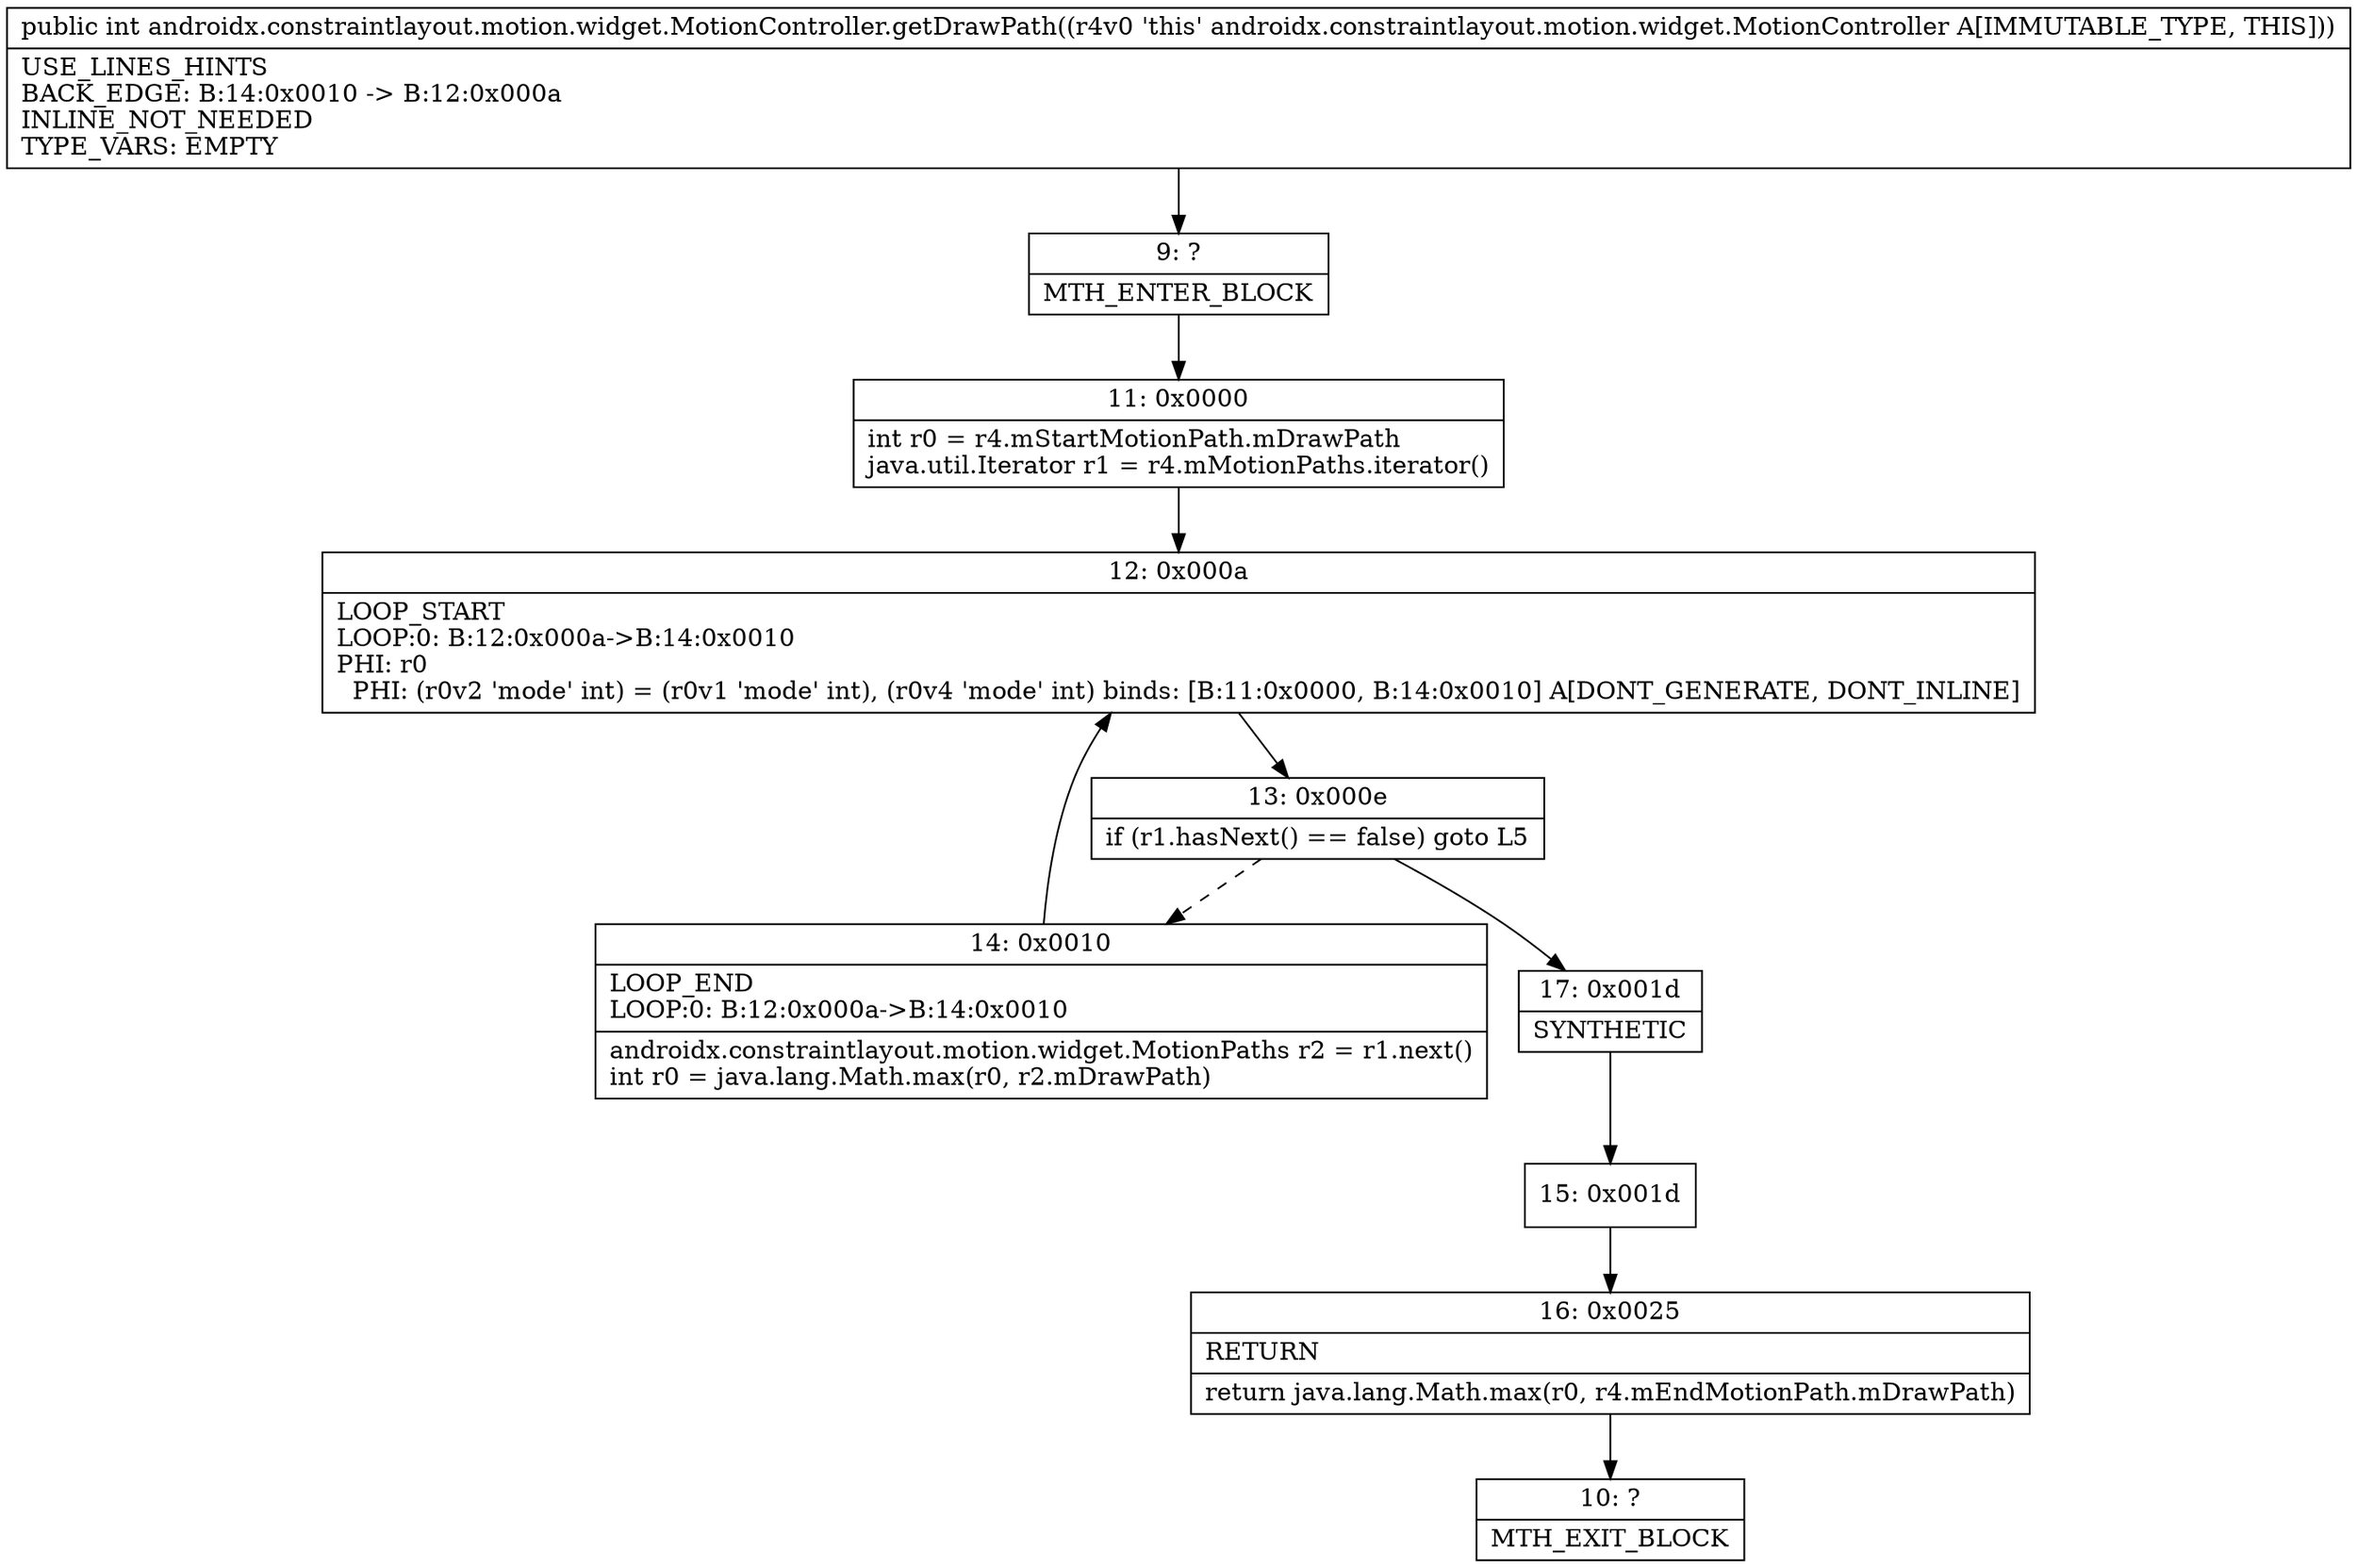 digraph "CFG forandroidx.constraintlayout.motion.widget.MotionController.getDrawPath()I" {
Node_9 [shape=record,label="{9\:\ ?|MTH_ENTER_BLOCK\l}"];
Node_11 [shape=record,label="{11\:\ 0x0000|int r0 = r4.mStartMotionPath.mDrawPath\ljava.util.Iterator r1 = r4.mMotionPaths.iterator()\l}"];
Node_12 [shape=record,label="{12\:\ 0x000a|LOOP_START\lLOOP:0: B:12:0x000a\-\>B:14:0x0010\lPHI: r0 \l  PHI: (r0v2 'mode' int) = (r0v1 'mode' int), (r0v4 'mode' int) binds: [B:11:0x0000, B:14:0x0010] A[DONT_GENERATE, DONT_INLINE]\l}"];
Node_13 [shape=record,label="{13\:\ 0x000e|if (r1.hasNext() == false) goto L5\l}"];
Node_14 [shape=record,label="{14\:\ 0x0010|LOOP_END\lLOOP:0: B:12:0x000a\-\>B:14:0x0010\l|androidx.constraintlayout.motion.widget.MotionPaths r2 = r1.next()\lint r0 = java.lang.Math.max(r0, r2.mDrawPath)\l}"];
Node_17 [shape=record,label="{17\:\ 0x001d|SYNTHETIC\l}"];
Node_15 [shape=record,label="{15\:\ 0x001d}"];
Node_16 [shape=record,label="{16\:\ 0x0025|RETURN\l|return java.lang.Math.max(r0, r4.mEndMotionPath.mDrawPath)\l}"];
Node_10 [shape=record,label="{10\:\ ?|MTH_EXIT_BLOCK\l}"];
MethodNode[shape=record,label="{public int androidx.constraintlayout.motion.widget.MotionController.getDrawPath((r4v0 'this' androidx.constraintlayout.motion.widget.MotionController A[IMMUTABLE_TYPE, THIS]))  | USE_LINES_HINTS\lBACK_EDGE: B:14:0x0010 \-\> B:12:0x000a\lINLINE_NOT_NEEDED\lTYPE_VARS: EMPTY\l}"];
MethodNode -> Node_9;Node_9 -> Node_11;
Node_11 -> Node_12;
Node_12 -> Node_13;
Node_13 -> Node_14[style=dashed];
Node_13 -> Node_17;
Node_14 -> Node_12;
Node_17 -> Node_15;
Node_15 -> Node_16;
Node_16 -> Node_10;
}

